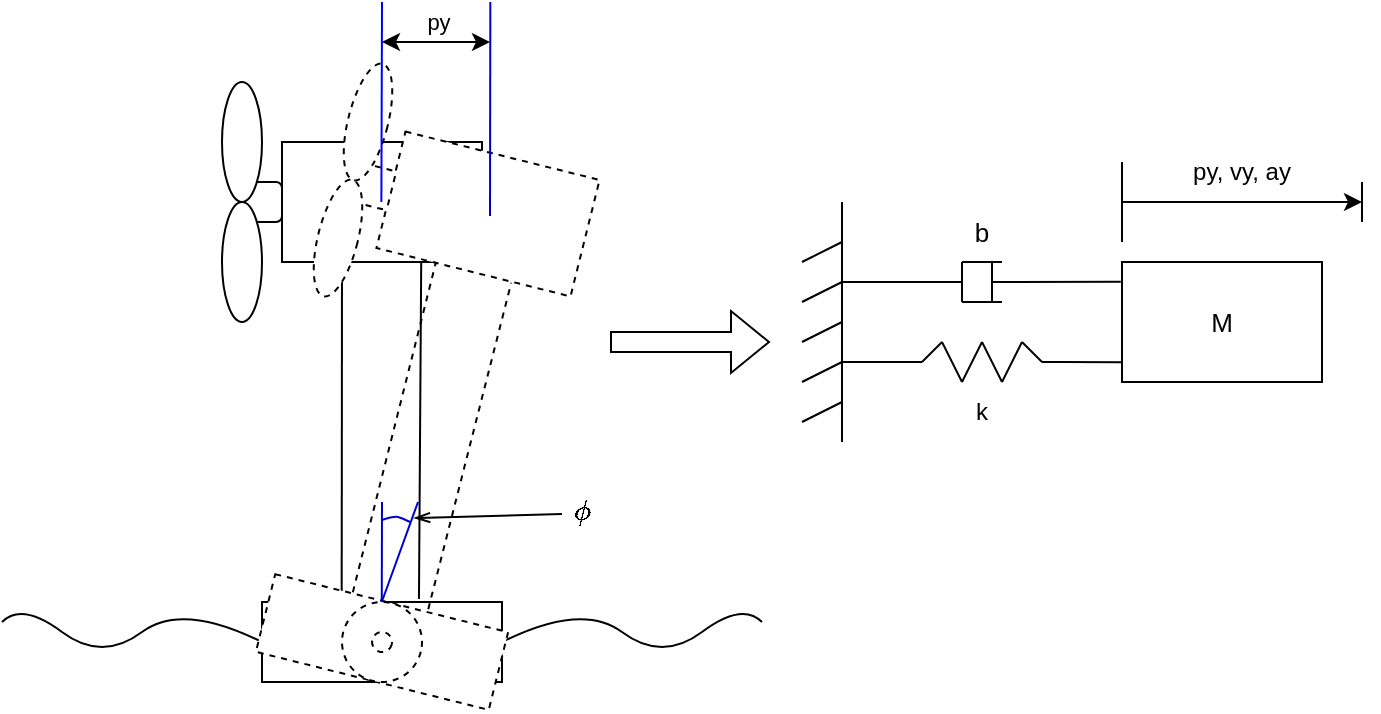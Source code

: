 <mxfile version="20.5.1" type="github">
  <diagram id="yzxA0IpxTii8pEKlae-4" name="Side-1">
    <mxGraphModel dx="1181" dy="598" grid="1" gridSize="10" guides="1" tooltips="1" connect="1" arrows="1" fold="1" page="1" pageScale="1" pageWidth="827" pageHeight="1169" math="1" shadow="0">
      <root>
        <mxCell id="0" />
        <mxCell id="1" parent="0" />
        <mxCell id="JgTM0zMBhbvU4f2Xm8r7-30" value="" style="curved=1;endArrow=none;html=1;rounded=0;strokeWidth=1;fontSize=12;endFill=0;" parent="1" edge="1">
          <mxGeometry width="50" height="50" relative="1" as="geometry">
            <mxPoint x="30" y="330" as="sourcePoint" />
            <mxPoint x="160" y="340" as="targetPoint" />
            <Array as="points">
              <mxPoint x="40" y="320" />
              <mxPoint x="80" y="350" />
              <mxPoint x="120" y="320" />
            </Array>
          </mxGeometry>
        </mxCell>
        <mxCell id="JgTM0zMBhbvU4f2Xm8r7-31" value="" style="curved=1;endArrow=none;html=1;rounded=0;strokeWidth=1;fontSize=12;endFill=0;" parent="1" edge="1">
          <mxGeometry width="50" height="50" relative="1" as="geometry">
            <mxPoint x="280.0" y="340" as="sourcePoint" />
            <mxPoint x="410" y="330" as="targetPoint" />
            <Array as="points">
              <mxPoint x="320" y="320" />
              <mxPoint x="360" y="350" />
              <mxPoint x="400" y="320" />
            </Array>
          </mxGeometry>
        </mxCell>
        <mxCell id="JrTcrJsVLr_1SCGYKZp2-1" value="&lt;font style=&quot;font-size: 13px;&quot;&gt;M&lt;/font&gt;" style="rounded=0;whiteSpace=wrap;html=1;" vertex="1" parent="1">
          <mxGeometry x="590" y="150" width="100" height="60" as="geometry" />
        </mxCell>
        <mxCell id="JrTcrJsVLr_1SCGYKZp2-2" value="" style="endArrow=none;html=1;rounded=0;fontSize=13;" edge="1" parent="1">
          <mxGeometry width="50" height="50" relative="1" as="geometry">
            <mxPoint x="450" y="120" as="sourcePoint" />
            <mxPoint x="450" y="240" as="targetPoint" />
          </mxGeometry>
        </mxCell>
        <mxCell id="JrTcrJsVLr_1SCGYKZp2-3" value="" style="endArrow=none;html=1;rounded=0;fontSize=13;exitX=-0.006;exitY=0.165;exitDx=0;exitDy=0;exitPerimeter=0;" edge="1" parent="1" source="JrTcrJsVLr_1SCGYKZp2-1">
          <mxGeometry width="50" height="50" relative="1" as="geometry">
            <mxPoint x="550" y="159.79" as="sourcePoint" />
            <mxPoint x="525" y="160" as="targetPoint" />
          </mxGeometry>
        </mxCell>
        <mxCell id="JrTcrJsVLr_1SCGYKZp2-4" value="" style="endArrow=none;html=1;rounded=0;fontSize=13;" edge="1" parent="1">
          <mxGeometry width="50" height="50" relative="1" as="geometry">
            <mxPoint x="530" y="170" as="sourcePoint" />
            <mxPoint x="510" y="170" as="targetPoint" />
          </mxGeometry>
        </mxCell>
        <mxCell id="JrTcrJsVLr_1SCGYKZp2-5" value="" style="endArrow=none;html=1;rounded=0;fontSize=13;" edge="1" parent="1">
          <mxGeometry width="50" height="50" relative="1" as="geometry">
            <mxPoint x="510" y="150" as="sourcePoint" />
            <mxPoint x="510" y="170" as="targetPoint" />
          </mxGeometry>
        </mxCell>
        <mxCell id="JrTcrJsVLr_1SCGYKZp2-6" value="" style="endArrow=none;html=1;rounded=0;fontSize=13;" edge="1" parent="1">
          <mxGeometry width="50" height="50" relative="1" as="geometry">
            <mxPoint x="510" y="150" as="sourcePoint" />
            <mxPoint x="510" y="150" as="targetPoint" />
          </mxGeometry>
        </mxCell>
        <mxCell id="JrTcrJsVLr_1SCGYKZp2-7" value="" style="endArrow=none;html=1;rounded=0;fontSize=13;" edge="1" parent="1">
          <mxGeometry width="50" height="50" relative="1" as="geometry">
            <mxPoint x="530" y="150" as="sourcePoint" />
            <mxPoint x="510" y="150" as="targetPoint" />
          </mxGeometry>
        </mxCell>
        <mxCell id="JrTcrJsVLr_1SCGYKZp2-8" value="" style="endArrow=none;html=1;rounded=0;fontSize=13;" edge="1" parent="1">
          <mxGeometry width="50" height="50" relative="1" as="geometry">
            <mxPoint x="525" y="150" as="sourcePoint" />
            <mxPoint x="525" y="170" as="targetPoint" />
          </mxGeometry>
        </mxCell>
        <mxCell id="JrTcrJsVLr_1SCGYKZp2-9" value="" style="endArrow=none;html=1;rounded=0;fontSize=13;" edge="1" parent="1">
          <mxGeometry width="50" height="50" relative="1" as="geometry">
            <mxPoint x="520" y="150" as="sourcePoint" />
            <mxPoint x="520" y="150" as="targetPoint" />
          </mxGeometry>
        </mxCell>
        <mxCell id="JrTcrJsVLr_1SCGYKZp2-10" value="" style="endArrow=none;html=1;rounded=0;fontSize=13;" edge="1" parent="1">
          <mxGeometry width="50" height="50" relative="1" as="geometry">
            <mxPoint x="500" y="160" as="sourcePoint" />
            <mxPoint x="450" y="160" as="targetPoint" />
            <Array as="points">
              <mxPoint x="510" y="160" />
            </Array>
          </mxGeometry>
        </mxCell>
        <mxCell id="JrTcrJsVLr_1SCGYKZp2-11" value="" style="group" vertex="1" connectable="0" parent="1">
          <mxGeometry x="480" y="190" width="80" height="20" as="geometry" />
        </mxCell>
        <mxCell id="JrTcrJsVLr_1SCGYKZp2-12" value="" style="endArrow=none;html=1;rounded=0;fontSize=13;" edge="1" parent="JrTcrJsVLr_1SCGYKZp2-11">
          <mxGeometry width="50" height="50" relative="1" as="geometry">
            <mxPoint x="20" as="sourcePoint" />
            <mxPoint x="10" y="10" as="targetPoint" />
          </mxGeometry>
        </mxCell>
        <mxCell id="JrTcrJsVLr_1SCGYKZp2-13" value="" style="endArrow=none;html=1;rounded=0;fontSize=13;" edge="1" parent="JrTcrJsVLr_1SCGYKZp2-11">
          <mxGeometry width="50" height="50" relative="1" as="geometry">
            <mxPoint x="20" as="sourcePoint" />
            <mxPoint x="30" y="20" as="targetPoint" />
          </mxGeometry>
        </mxCell>
        <mxCell id="JrTcrJsVLr_1SCGYKZp2-14" value="" style="endArrow=none;html=1;rounded=0;fontSize=13;" edge="1" parent="JrTcrJsVLr_1SCGYKZp2-11">
          <mxGeometry width="50" height="50" relative="1" as="geometry">
            <mxPoint x="30" y="20" as="sourcePoint" />
            <mxPoint x="40" as="targetPoint" />
          </mxGeometry>
        </mxCell>
        <mxCell id="JrTcrJsVLr_1SCGYKZp2-15" value="" style="endArrow=none;html=1;rounded=0;fontSize=13;" edge="1" parent="JrTcrJsVLr_1SCGYKZp2-11">
          <mxGeometry width="50" height="50" relative="1" as="geometry">
            <mxPoint x="40" as="sourcePoint" />
            <mxPoint x="50" y="20" as="targetPoint" />
          </mxGeometry>
        </mxCell>
        <mxCell id="JrTcrJsVLr_1SCGYKZp2-16" value="" style="endArrow=none;html=1;rounded=0;fontSize=13;" edge="1" parent="JrTcrJsVLr_1SCGYKZp2-11">
          <mxGeometry width="50" height="50" relative="1" as="geometry">
            <mxPoint x="50" y="20" as="sourcePoint" />
            <mxPoint x="60" as="targetPoint" />
          </mxGeometry>
        </mxCell>
        <mxCell id="JrTcrJsVLr_1SCGYKZp2-17" value="" style="endArrow=none;html=1;rounded=0;fontSize=13;" edge="1" parent="JrTcrJsVLr_1SCGYKZp2-11">
          <mxGeometry width="50" height="50" relative="1" as="geometry">
            <mxPoint x="70" y="10" as="sourcePoint" />
            <mxPoint x="60" as="targetPoint" />
          </mxGeometry>
        </mxCell>
        <mxCell id="JrTcrJsVLr_1SCGYKZp2-18" value="" style="endArrow=none;html=1;rounded=0;fontSize=13;" edge="1" parent="JrTcrJsVLr_1SCGYKZp2-11">
          <mxGeometry width="50" height="50" relative="1" as="geometry">
            <mxPoint x="80" y="10" as="sourcePoint" />
            <mxPoint x="70" y="10" as="targetPoint" />
          </mxGeometry>
        </mxCell>
        <mxCell id="JrTcrJsVLr_1SCGYKZp2-19" value="" style="endArrow=none;html=1;rounded=0;fontSize=13;" edge="1" parent="JrTcrJsVLr_1SCGYKZp2-11">
          <mxGeometry width="50" height="50" relative="1" as="geometry">
            <mxPoint x="10" y="10" as="sourcePoint" />
            <mxPoint y="10" as="targetPoint" />
          </mxGeometry>
        </mxCell>
        <mxCell id="JrTcrJsVLr_1SCGYKZp2-20" value="" style="endArrow=none;html=1;rounded=0;fontSize=13;" edge="1" parent="1">
          <mxGeometry width="50" height="50" relative="1" as="geometry">
            <mxPoint x="450" y="200" as="sourcePoint" />
            <mxPoint x="480" y="200" as="targetPoint" />
          </mxGeometry>
        </mxCell>
        <mxCell id="JrTcrJsVLr_1SCGYKZp2-21" value="" style="endArrow=none;html=1;rounded=0;fontSize=13;entryX=0;entryY=0.835;entryDx=0;entryDy=0;entryPerimeter=0;" edge="1" parent="1" target="JrTcrJsVLr_1SCGYKZp2-1">
          <mxGeometry width="50" height="50" relative="1" as="geometry">
            <mxPoint x="560" y="200" as="sourcePoint" />
            <mxPoint x="560" y="230" as="targetPoint" />
          </mxGeometry>
        </mxCell>
        <mxCell id="JrTcrJsVLr_1SCGYKZp2-22" value="&lt;font style=&quot;font-size: 13px;&quot;&gt;b&lt;/font&gt;" style="text;html=1;strokeColor=none;fillColor=none;align=center;verticalAlign=middle;whiteSpace=wrap;rounded=0;dashed=1;fontSize=12;" vertex="1" parent="1">
          <mxGeometry x="490" y="120" width="60" height="30" as="geometry" />
        </mxCell>
        <mxCell id="JrTcrJsVLr_1SCGYKZp2-23" value="k" style="text;html=1;strokeColor=none;fillColor=none;align=center;verticalAlign=middle;whiteSpace=wrap;rounded=0;dashed=1;fontSize=12;strokeWidth=2;" vertex="1" parent="1">
          <mxGeometry x="490" y="210" width="60" height="30" as="geometry" />
        </mxCell>
        <mxCell id="JrTcrJsVLr_1SCGYKZp2-24" value="" style="endArrow=none;html=1;rounded=0;strokeWidth=1;fontSize=12;" edge="1" parent="1">
          <mxGeometry width="50" height="50" relative="1" as="geometry">
            <mxPoint x="430" y="150" as="sourcePoint" />
            <mxPoint x="450" y="140" as="targetPoint" />
          </mxGeometry>
        </mxCell>
        <mxCell id="JrTcrJsVLr_1SCGYKZp2-25" value="" style="endArrow=none;html=1;rounded=0;strokeWidth=1;fontSize=12;" edge="1" parent="1">
          <mxGeometry width="50" height="50" relative="1" as="geometry">
            <mxPoint x="430" y="170" as="sourcePoint" />
            <mxPoint x="450" y="160" as="targetPoint" />
          </mxGeometry>
        </mxCell>
        <mxCell id="JrTcrJsVLr_1SCGYKZp2-26" value="" style="endArrow=none;html=1;rounded=0;strokeWidth=1;fontSize=12;" edge="1" parent="1">
          <mxGeometry width="50" height="50" relative="1" as="geometry">
            <mxPoint x="430" y="190" as="sourcePoint" />
            <mxPoint x="450" y="180" as="targetPoint" />
          </mxGeometry>
        </mxCell>
        <mxCell id="JrTcrJsVLr_1SCGYKZp2-27" value="" style="endArrow=none;html=1;rounded=0;strokeWidth=1;fontSize=12;" edge="1" parent="1">
          <mxGeometry width="50" height="50" relative="1" as="geometry">
            <mxPoint x="430" y="210" as="sourcePoint" />
            <mxPoint x="450" y="200" as="targetPoint" />
          </mxGeometry>
        </mxCell>
        <mxCell id="JrTcrJsVLr_1SCGYKZp2-28" value="" style="endArrow=none;html=1;rounded=0;strokeWidth=1;fontSize=12;" edge="1" parent="1">
          <mxGeometry width="50" height="50" relative="1" as="geometry">
            <mxPoint x="430" y="230" as="sourcePoint" />
            <mxPoint x="450" y="220" as="targetPoint" />
          </mxGeometry>
        </mxCell>
        <mxCell id="JrTcrJsVLr_1SCGYKZp2-29" value="" style="endArrow=none;html=1;rounded=0;strokeWidth=1;fontSize=12;" edge="1" parent="1">
          <mxGeometry width="50" height="50" relative="1" as="geometry">
            <mxPoint x="590" y="140" as="sourcePoint" />
            <mxPoint x="590" y="100" as="targetPoint" />
          </mxGeometry>
        </mxCell>
        <mxCell id="JrTcrJsVLr_1SCGYKZp2-30" value="" style="endArrow=none;html=1;rounded=0;strokeWidth=1;fontSize=12;endFill=0;startArrow=classic;startFill=1;" edge="1" parent="1">
          <mxGeometry width="50" height="50" relative="1" as="geometry">
            <mxPoint x="710" y="120" as="sourcePoint" />
            <mxPoint x="590" y="120" as="targetPoint" />
          </mxGeometry>
        </mxCell>
        <mxCell id="JrTcrJsVLr_1SCGYKZp2-31" value="" style="endArrow=none;html=1;rounded=0;strokeWidth=1;fontSize=12;" edge="1" parent="1">
          <mxGeometry width="50" height="50" relative="1" as="geometry">
            <mxPoint x="710" y="130" as="sourcePoint" />
            <mxPoint x="710" y="110" as="targetPoint" />
          </mxGeometry>
        </mxCell>
        <mxCell id="JrTcrJsVLr_1SCGYKZp2-32" value="py, vy, ay" style="text;html=1;strokeColor=none;fillColor=none;align=center;verticalAlign=middle;whiteSpace=wrap;rounded=0;glass=0;dashed=1;strokeWidth=2;fontSize=12;" vertex="1" parent="1">
          <mxGeometry x="620" y="90" width="60" height="30" as="geometry" />
        </mxCell>
        <mxCell id="JrTcrJsVLr_1SCGYKZp2-38" value="" style="group" vertex="1" connectable="0" parent="1">
          <mxGeometry x="140" y="60" width="210" height="315" as="geometry" />
        </mxCell>
        <mxCell id="JgTM0zMBhbvU4f2Xm8r7-1" value="" style="rounded=0;whiteSpace=wrap;html=1;" parent="JrTcrJsVLr_1SCGYKZp2-38" vertex="1">
          <mxGeometry x="30" y="30" width="100" height="60" as="geometry" />
        </mxCell>
        <mxCell id="JgTM0zMBhbvU4f2Xm8r7-25" value="" style="endArrow=none;html=1;strokeWidth=1;rounded=0;fontSize=13;exitX=0.332;exitY=-0.016;exitDx=0;exitDy=0;exitPerimeter=0;" parent="JrTcrJsVLr_1SCGYKZp2-38" source="JgTM0zMBhbvU4f2Xm8r7-26" edge="1">
          <mxGeometry width="50" height="50" relative="1" as="geometry">
            <mxPoint x="50" y="180" as="sourcePoint" />
            <mxPoint x="60" y="90" as="targetPoint" />
          </mxGeometry>
        </mxCell>
        <mxCell id="JgTM0zMBhbvU4f2Xm8r7-26" value="" style="rounded=0;whiteSpace=wrap;html=1;fontSize=13;" parent="JrTcrJsVLr_1SCGYKZp2-38" vertex="1">
          <mxGeometry x="20" y="260" width="120" height="40" as="geometry" />
        </mxCell>
        <mxCell id="JgTM0zMBhbvU4f2Xm8r7-27" value="" style="endArrow=none;html=1;strokeWidth=1;rounded=0;fontSize=13;entryX=0.696;entryY=1.008;entryDx=0;entryDy=0;exitX=0.654;exitY=-0.038;exitDx=0;exitDy=0;exitPerimeter=0;entryPerimeter=0;" parent="JrTcrJsVLr_1SCGYKZp2-38" source="JgTM0zMBhbvU4f2Xm8r7-26" target="JgTM0zMBhbvU4f2Xm8r7-1" edge="1">
          <mxGeometry width="50" height="50" relative="1" as="geometry">
            <mxPoint x="69.84" y="269.36" as="sourcePoint" />
            <mxPoint x="68.5" y="100.66" as="targetPoint" />
          </mxGeometry>
        </mxCell>
        <mxCell id="JrTcrJsVLr_1SCGYKZp2-33" value="" style="ellipse;whiteSpace=wrap;html=1;aspect=fixed;dashed=1;" vertex="1" parent="JrTcrJsVLr_1SCGYKZp2-38">
          <mxGeometry x="60" y="260" width="40" height="40" as="geometry" />
        </mxCell>
        <mxCell id="JrTcrJsVLr_1SCGYKZp2-34" value="" style="rounded=1;whiteSpace=wrap;html=1;" vertex="1" parent="JrTcrJsVLr_1SCGYKZp2-38">
          <mxGeometry x="10" y="50" width="20" height="20" as="geometry" />
        </mxCell>
        <mxCell id="JrTcrJsVLr_1SCGYKZp2-35" value="" style="ellipse;whiteSpace=wrap;html=1;" vertex="1" parent="JrTcrJsVLr_1SCGYKZp2-38">
          <mxGeometry y="60" width="20" height="60" as="geometry" />
        </mxCell>
        <mxCell id="JrTcrJsVLr_1SCGYKZp2-36" value="" style="ellipse;whiteSpace=wrap;html=1;" vertex="1" parent="JrTcrJsVLr_1SCGYKZp2-38">
          <mxGeometry width="20" height="60" as="geometry" />
        </mxCell>
        <mxCell id="JrTcrJsVLr_1SCGYKZp2-37" value="" style="ellipse;whiteSpace=wrap;html=1;aspect=fixed;dashed=1;" vertex="1" parent="JrTcrJsVLr_1SCGYKZp2-38">
          <mxGeometry x="75" y="275" width="10" height="10" as="geometry" />
        </mxCell>
        <mxCell id="JrTcrJsVLr_1SCGYKZp2-40" value="" style="rounded=0;whiteSpace=wrap;html=1;rotation=14;dashed=1;" vertex="1" parent="JrTcrJsVLr_1SCGYKZp2-38">
          <mxGeometry x="83" y="36" width="100" height="60" as="geometry" />
        </mxCell>
        <mxCell id="JrTcrJsVLr_1SCGYKZp2-41" value="" style="endArrow=none;html=1;strokeWidth=1;rounded=0;fontSize=13;exitX=0.332;exitY=-0.016;exitDx=0;exitDy=0;exitPerimeter=0;dashed=1;" edge="1" parent="JrTcrJsVLr_1SCGYKZp2-38" source="JrTcrJsVLr_1SCGYKZp2-42">
          <mxGeometry width="50" height="50" relative="1" as="geometry">
            <mxPoint x="75" y="175" as="sourcePoint" />
            <mxPoint x="107" y="90" as="targetPoint" />
          </mxGeometry>
        </mxCell>
        <mxCell id="JrTcrJsVLr_1SCGYKZp2-42" value="" style="rounded=0;whiteSpace=wrap;html=1;fontSize=13;rotation=14;dashed=1;" vertex="1" parent="JrTcrJsVLr_1SCGYKZp2-38">
          <mxGeometry x="20" y="260" width="120" height="40" as="geometry" />
        </mxCell>
        <mxCell id="JrTcrJsVLr_1SCGYKZp2-43" value="" style="endArrow=none;html=1;strokeWidth=1;rounded=0;fontSize=13;entryX=0.696;entryY=1.008;entryDx=0;entryDy=0;exitX=0.654;exitY=-0.038;exitDx=0;exitDy=0;exitPerimeter=0;entryPerimeter=0;dashed=1;" edge="1" parent="JrTcrJsVLr_1SCGYKZp2-38" source="JrTcrJsVLr_1SCGYKZp2-42" target="JrTcrJsVLr_1SCGYKZp2-40">
          <mxGeometry width="50" height="50" relative="1" as="geometry">
            <mxPoint x="73" y="267" as="sourcePoint" />
            <mxPoint x="112" y="103" as="targetPoint" />
          </mxGeometry>
        </mxCell>
        <mxCell id="JrTcrJsVLr_1SCGYKZp2-44" value="" style="ellipse;whiteSpace=wrap;html=1;aspect=fixed;dashed=1;rotation=14;" vertex="1" parent="JrTcrJsVLr_1SCGYKZp2-38">
          <mxGeometry x="60" y="260" width="40" height="40" as="geometry" />
        </mxCell>
        <mxCell id="JrTcrJsVLr_1SCGYKZp2-45" value="" style="rounded=1;whiteSpace=wrap;html=1;rotation=14;dashed=1;" vertex="1" parent="JrTcrJsVLr_1SCGYKZp2-38">
          <mxGeometry x="65" y="42" width="20" height="20" as="geometry" />
        </mxCell>
        <mxCell id="JrTcrJsVLr_1SCGYKZp2-46" value="" style="ellipse;whiteSpace=wrap;html=1;rotation=14;dashed=1;" vertex="1" parent="JrTcrJsVLr_1SCGYKZp2-38">
          <mxGeometry x="48" y="48" width="20" height="60" as="geometry" />
        </mxCell>
        <mxCell id="JrTcrJsVLr_1SCGYKZp2-47" value="" style="ellipse;whiteSpace=wrap;html=1;rotation=14;dashed=1;" vertex="1" parent="JrTcrJsVLr_1SCGYKZp2-38">
          <mxGeometry x="63" y="-10" width="20" height="60" as="geometry" />
        </mxCell>
        <mxCell id="JrTcrJsVLr_1SCGYKZp2-48" value="" style="ellipse;whiteSpace=wrap;html=1;aspect=fixed;dashed=1;rotation=14;" vertex="1" parent="JrTcrJsVLr_1SCGYKZp2-38">
          <mxGeometry x="75" y="275" width="10" height="10" as="geometry" />
        </mxCell>
        <mxCell id="JrTcrJsVLr_1SCGYKZp2-55" value="" style="endArrow=none;html=1;rounded=0;strokeColor=#0000CC;" edge="1" parent="JrTcrJsVLr_1SCGYKZp2-38">
          <mxGeometry width="50" height="50" relative="1" as="geometry">
            <mxPoint x="79.89" y="260" as="sourcePoint" />
            <mxPoint x="80" y="210" as="targetPoint" />
          </mxGeometry>
        </mxCell>
        <mxCell id="JrTcrJsVLr_1SCGYKZp2-56" value="" style="endArrow=none;html=1;rounded=0;strokeColor=#0000CC;" edge="1" parent="JrTcrJsVLr_1SCGYKZp2-38">
          <mxGeometry width="50" height="50" relative="1" as="geometry">
            <mxPoint x="79.89" y="260" as="sourcePoint" />
            <mxPoint x="98" y="210" as="targetPoint" />
          </mxGeometry>
        </mxCell>
        <mxCell id="JrTcrJsVLr_1SCGYKZp2-57" value="" style="curved=1;endArrow=none;html=1;rounded=0;strokeColor=#0000CC;endFill=0;" edge="1" parent="JrTcrJsVLr_1SCGYKZp2-38">
          <mxGeometry width="50" height="50" relative="1" as="geometry">
            <mxPoint x="80" y="219" as="sourcePoint" />
            <mxPoint x="94" y="220" as="targetPoint" />
            <Array as="points">
              <mxPoint x="86" y="217" />
              <mxPoint x="90" y="218" />
            </Array>
          </mxGeometry>
        </mxCell>
        <mxCell id="JrTcrJsVLr_1SCGYKZp2-51" value="" style="endArrow=none;html=1;rounded=0;strokeColor=#0000FF;" edge="1" parent="JrTcrJsVLr_1SCGYKZp2-38">
          <mxGeometry width="50" height="50" relative="1" as="geometry">
            <mxPoint x="79.69" y="60" as="sourcePoint" />
            <mxPoint x="80" y="-40" as="targetPoint" />
          </mxGeometry>
        </mxCell>
        <mxCell id="JrTcrJsVLr_1SCGYKZp2-53" value="" style="endArrow=classic;startArrow=classic;html=1;rounded=0;" edge="1" parent="1">
          <mxGeometry width="50" height="50" relative="1" as="geometry">
            <mxPoint x="220" y="40" as="sourcePoint" />
            <mxPoint x="274" y="40" as="targetPoint" />
          </mxGeometry>
        </mxCell>
        <mxCell id="JrTcrJsVLr_1SCGYKZp2-54" value="py" style="edgeLabel;html=1;align=center;verticalAlign=middle;resizable=0;points=[];" vertex="1" connectable="0" parent="JrTcrJsVLr_1SCGYKZp2-53">
          <mxGeometry x="-0.132" y="1" relative="1" as="geometry">
            <mxPoint x="4" y="-9" as="offset" />
          </mxGeometry>
        </mxCell>
        <mxCell id="JrTcrJsVLr_1SCGYKZp2-59" value="" style="endArrow=openThin;html=1;rounded=0;strokeColor=#000000;endFill=0;" edge="1" parent="1">
          <mxGeometry width="50" height="50" relative="1" as="geometry">
            <mxPoint x="310" y="276" as="sourcePoint" />
            <mxPoint x="236" y="278" as="targetPoint" />
          </mxGeometry>
        </mxCell>
        <mxCell id="JrTcrJsVLr_1SCGYKZp2-58" value="$$ \phi $$" style="text;html=1;strokeColor=none;fillColor=none;align=center;verticalAlign=middle;whiteSpace=wrap;rounded=0;dashed=1;" vertex="1" parent="1">
          <mxGeometry x="290" y="260" width="60" height="30" as="geometry" />
        </mxCell>
        <mxCell id="JrTcrJsVLr_1SCGYKZp2-52" value="" style="endArrow=none;html=1;rounded=0;strokeColor=#0000CC;" edge="1" parent="1">
          <mxGeometry width="50" height="50" relative="1" as="geometry">
            <mxPoint x="274" y="127" as="sourcePoint" />
            <mxPoint x="274.17" y="20" as="targetPoint" />
          </mxGeometry>
        </mxCell>
        <mxCell id="JrTcrJsVLr_1SCGYKZp2-61" value="" style="shape=flexArrow;endArrow=classic;html=1;rounded=0;strokeColor=#000000;" edge="1" parent="1">
          <mxGeometry width="50" height="50" relative="1" as="geometry">
            <mxPoint x="334" y="190" as="sourcePoint" />
            <mxPoint x="414" y="190" as="targetPoint" />
          </mxGeometry>
        </mxCell>
      </root>
    </mxGraphModel>
  </diagram>
</mxfile>
